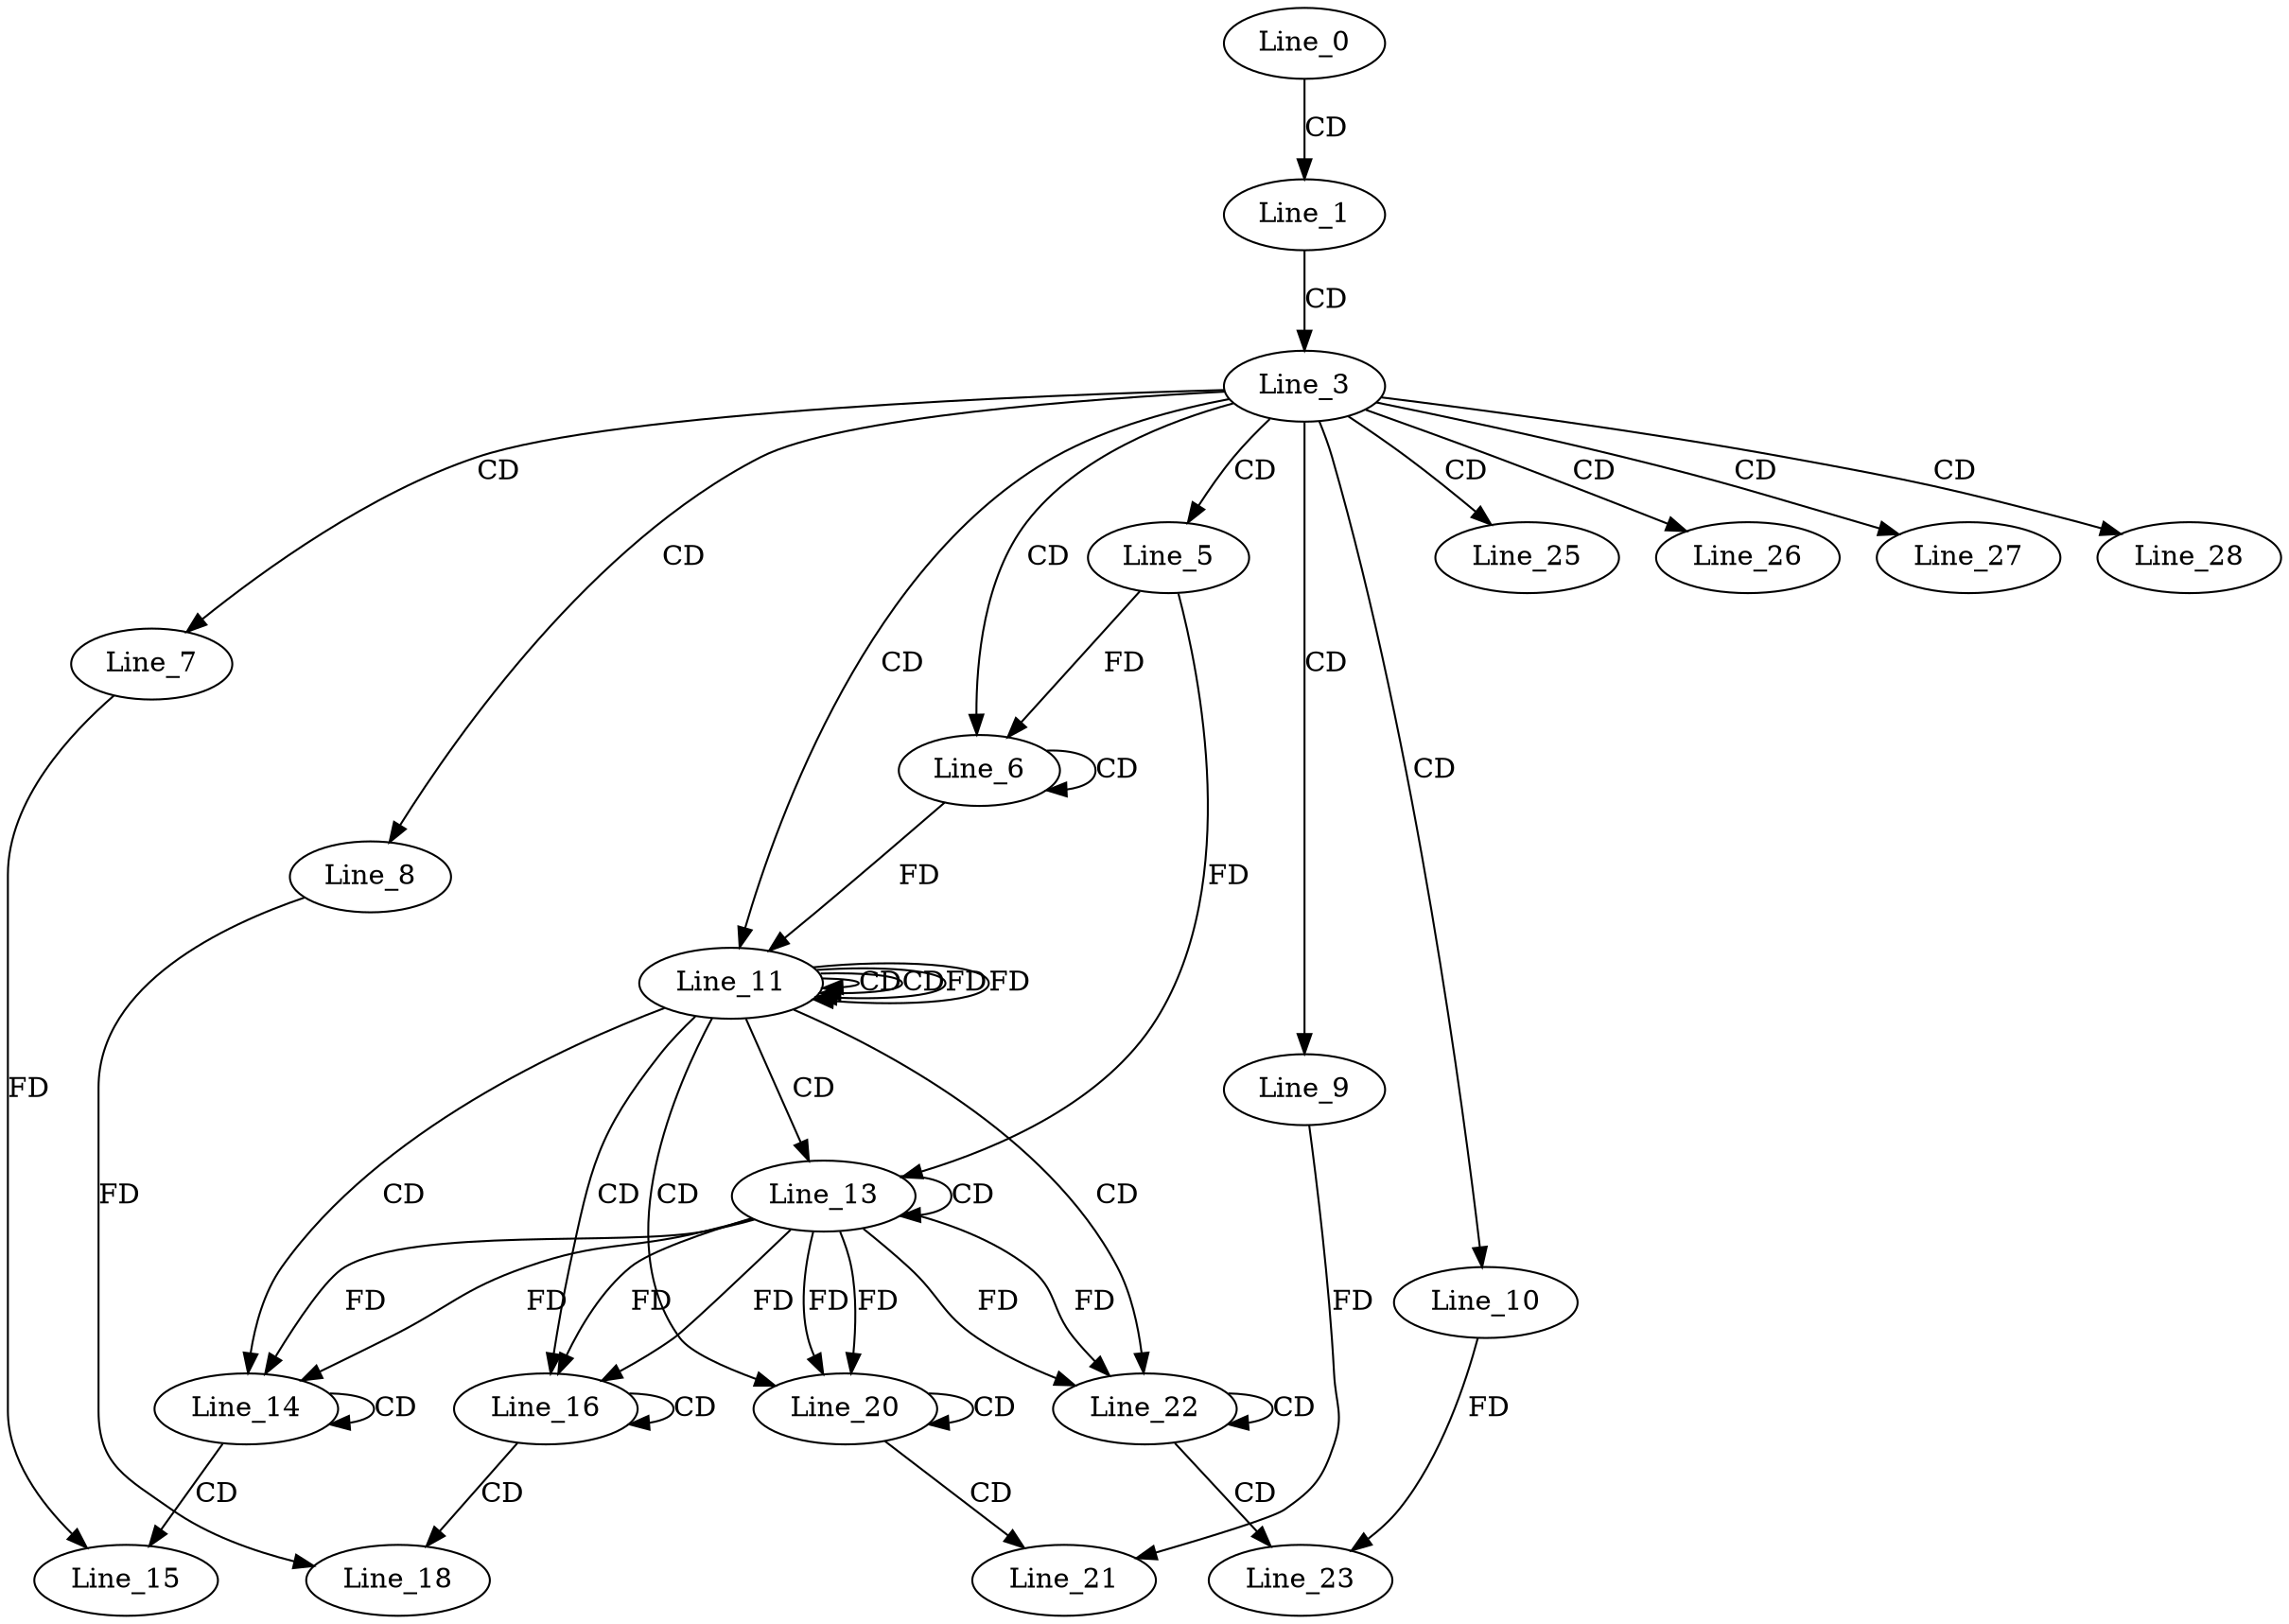 digraph G {
  Line_0;
  Line_1;
  Line_3;
  Line_5;
  Line_6;
  Line_6;
  Line_7;
  Line_8;
  Line_9;
  Line_10;
  Line_11;
  Line_11;
  Line_11;
  Line_13;
  Line_13;
  Line_14;
  Line_14;
  Line_15;
  Line_16;
  Line_16;
  Line_18;
  Line_20;
  Line_20;
  Line_21;
  Line_22;
  Line_22;
  Line_23;
  Line_25;
  Line_26;
  Line_27;
  Line_28;
  Line_0 -> Line_1 [ label="CD" ];
  Line_1 -> Line_3 [ label="CD" ];
  Line_3 -> Line_5 [ label="CD" ];
  Line_3 -> Line_6 [ label="CD" ];
  Line_6 -> Line_6 [ label="CD" ];
  Line_5 -> Line_6 [ label="FD" ];
  Line_3 -> Line_7 [ label="CD" ];
  Line_3 -> Line_8 [ label="CD" ];
  Line_3 -> Line_9 [ label="CD" ];
  Line_3 -> Line_10 [ label="CD" ];
  Line_3 -> Line_11 [ label="CD" ];
  Line_11 -> Line_11 [ label="CD" ];
  Line_6 -> Line_11 [ label="FD" ];
  Line_11 -> Line_11 [ label="CD" ];
  Line_11 -> Line_11 [ label="FD" ];
  Line_11 -> Line_13 [ label="CD" ];
  Line_13 -> Line_13 [ label="CD" ];
  Line_5 -> Line_13 [ label="FD" ];
  Line_11 -> Line_14 [ label="CD" ];
  Line_13 -> Line_14 [ label="FD" ];
  Line_14 -> Line_14 [ label="CD" ];
  Line_13 -> Line_14 [ label="FD" ];
  Line_14 -> Line_15 [ label="CD" ];
  Line_7 -> Line_15 [ label="FD" ];
  Line_11 -> Line_16 [ label="CD" ];
  Line_13 -> Line_16 [ label="FD" ];
  Line_16 -> Line_16 [ label="CD" ];
  Line_13 -> Line_16 [ label="FD" ];
  Line_16 -> Line_18 [ label="CD" ];
  Line_8 -> Line_18 [ label="FD" ];
  Line_11 -> Line_20 [ label="CD" ];
  Line_13 -> Line_20 [ label="FD" ];
  Line_20 -> Line_20 [ label="CD" ];
  Line_13 -> Line_20 [ label="FD" ];
  Line_20 -> Line_21 [ label="CD" ];
  Line_9 -> Line_21 [ label="FD" ];
  Line_11 -> Line_22 [ label="CD" ];
  Line_13 -> Line_22 [ label="FD" ];
  Line_22 -> Line_22 [ label="CD" ];
  Line_13 -> Line_22 [ label="FD" ];
  Line_22 -> Line_23 [ label="CD" ];
  Line_10 -> Line_23 [ label="FD" ];
  Line_3 -> Line_25 [ label="CD" ];
  Line_3 -> Line_26 [ label="CD" ];
  Line_3 -> Line_27 [ label="CD" ];
  Line_3 -> Line_28 [ label="CD" ];
  Line_11 -> Line_11 [ label="FD" ];
}
